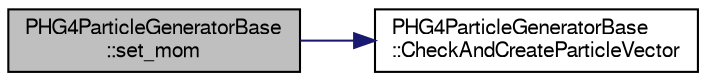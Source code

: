 digraph "PHG4ParticleGeneratorBase::set_mom"
{
  bgcolor="transparent";
  edge [fontname="FreeSans",fontsize="10",labelfontname="FreeSans",labelfontsize="10"];
  node [fontname="FreeSans",fontsize="10",shape=record];
  rankdir="LR";
  Node1 [label="PHG4ParticleGeneratorBase\l::set_mom",height=0.2,width=0.4,color="black", fillcolor="grey75", style="filled" fontcolor="black"];
  Node1 -> Node2 [color="midnightblue",fontsize="10",style="solid",fontname="FreeSans"];
  Node2 [label="PHG4ParticleGeneratorBase\l::CheckAndCreateParticleVector",height=0.2,width=0.4,color="black",URL="$d8/d78/classPHG4ParticleGeneratorBase.html#a700e600d844bad2352786a0f1506a2dd"];
}

